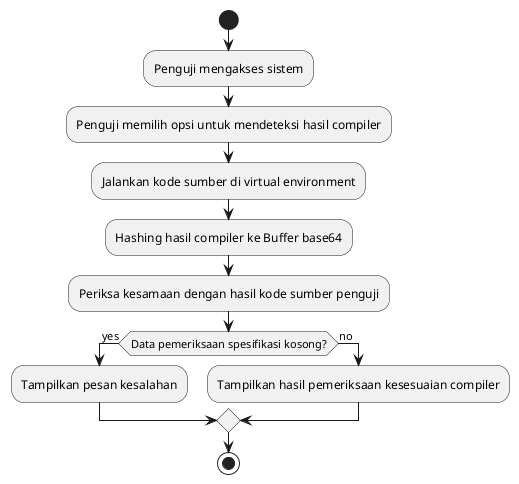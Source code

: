 @startuml
start
:Penguji mengakses sistem;
:Penguji memilih opsi untuk mendeteksi hasil compiler;
:Jalankan kode sumber di virtual environment;
:Hashing hasil compiler ke Buffer base64;
:Periksa kesamaan dengan hasil kode sumber penguji;
if (Data pemeriksaan spesifikasi kosong?) then (yes)
  :Tampilkan pesan kesalahan;
else (no)
  :Tampilkan hasil pemeriksaan kesesuaian compiler;
endif
stop
@enduml
